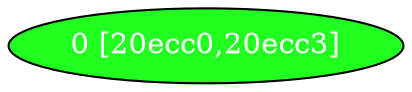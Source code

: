 diGraph libnss3{
	libnss3_0  [style=filled fillcolor="#20FF20" fontcolor="#ffffff" shape=oval label="0 [20ecc0,20ecc3]"]


}